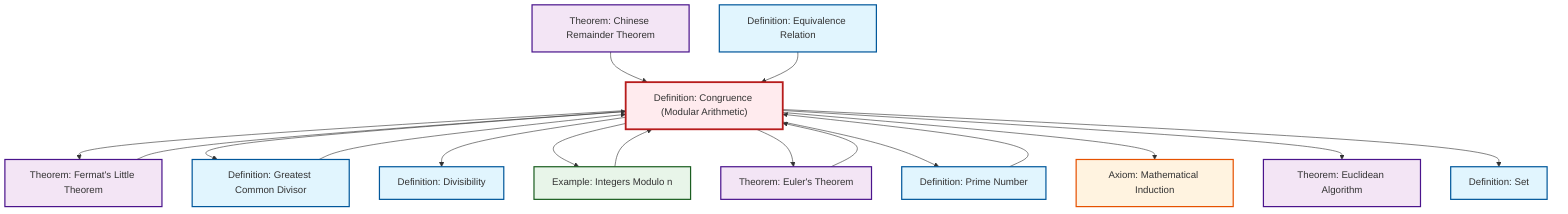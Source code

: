 graph TD
    classDef definition fill:#e1f5fe,stroke:#01579b,stroke-width:2px
    classDef theorem fill:#f3e5f5,stroke:#4a148c,stroke-width:2px
    classDef axiom fill:#fff3e0,stroke:#e65100,stroke-width:2px
    classDef example fill:#e8f5e9,stroke:#1b5e20,stroke-width:2px
    classDef current fill:#ffebee,stroke:#b71c1c,stroke-width:3px
    def-set["Definition: Set"]:::definition
    def-equivalence-relation["Definition: Equivalence Relation"]:::definition
    def-divisibility["Definition: Divisibility"]:::definition
    ax-induction["Axiom: Mathematical Induction"]:::axiom
    thm-euler["Theorem: Euler's Theorem"]:::theorem
    thm-fermat-little["Theorem: Fermat's Little Theorem"]:::theorem
    def-gcd["Definition: Greatest Common Divisor"]:::definition
    ex-quotient-integers-mod-n["Example: Integers Modulo n"]:::example
    thm-euclidean-algorithm["Theorem: Euclidean Algorithm"]:::theorem
    def-prime["Definition: Prime Number"]:::definition
    thm-chinese-remainder["Theorem: Chinese Remainder Theorem"]:::theorem
    def-congruence["Definition: Congruence (Modular Arithmetic)"]:::definition
    def-congruence --> thm-fermat-little
    def-congruence --> def-gcd
    thm-chinese-remainder --> def-congruence
    def-congruence --> def-divisibility
    def-congruence --> ex-quotient-integers-mod-n
    def-congruence --> thm-euler
    def-equivalence-relation --> def-congruence
    ex-quotient-integers-mod-n --> def-congruence
    def-gcd --> def-congruence
    def-congruence --> def-prime
    def-prime --> def-congruence
    thm-euler --> def-congruence
    def-congruence --> ax-induction
    thm-fermat-little --> def-congruence
    def-congruence --> thm-euclidean-algorithm
    def-congruence --> def-set
    class def-congruence current